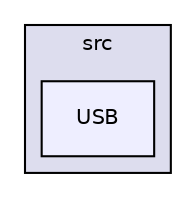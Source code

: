 digraph "USB" {
  compound=true
  node [ fontsize="10", fontname="Helvetica"];
  edge [ labelfontsize="10", labelfontname="Helvetica"];
  subgraph clusterdir_f7b496c4e86451f214dd21edad3fc5f9 {
    graph [ bgcolor="#ddddee", pencolor="black", label="src" fontname="Helvetica", fontsize="10", URL="dir_f7b496c4e86451f214dd21edad3fc5f9.html"]
  dir_70a4c20f0919b06704c327780bffc704 [shape=box, label="USB", style="filled", fillcolor="#eeeeff", pencolor="black", URL="dir_70a4c20f0919b06704c327780bffc704.html"];
  }
}
